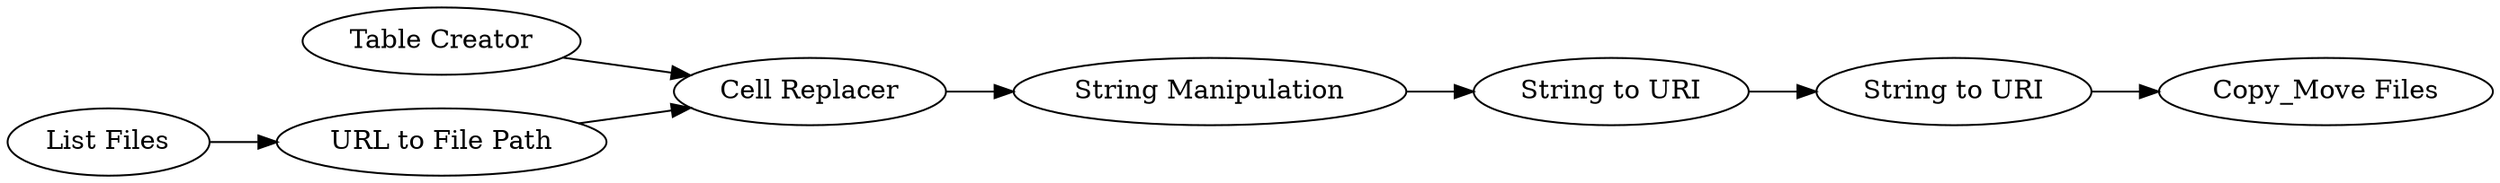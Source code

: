 digraph {
	"7087737912098650490_63" [label="String to URI"]
	"7087737912098650490_62" [label="String Manipulation"]
	"7087737912098650490_64" [label="String to URI"]
	"7087737912098650490_66" [label="Cell Replacer"]
	"7087737912098650490_65" [label="Table Creator"]
	"7087737912098650490_61" [label="URL to File Path"]
	"7087737912098650490_60" [label="List Files"]
	"7087737912098650490_59" [label="Copy_Move Files"]
	"7087737912098650490_60" -> "7087737912098650490_61"
	"7087737912098650490_61" -> "7087737912098650490_66"
	"7087737912098650490_64" -> "7087737912098650490_59"
	"7087737912098650490_62" -> "7087737912098650490_63"
	"7087737912098650490_65" -> "7087737912098650490_66"
	"7087737912098650490_63" -> "7087737912098650490_64"
	"7087737912098650490_66" -> "7087737912098650490_62"
	rankdir=LR
}
